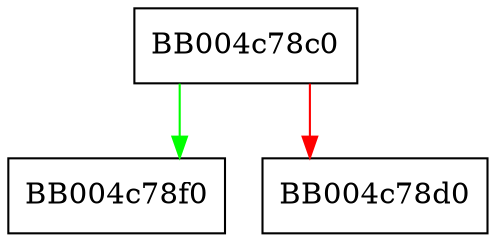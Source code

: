 digraph RECORD_LAYER_processed_read_pending {
  node [shape="box"];
  graph [splines=ortho];
  BB004c78c0 -> BB004c78f0 [color="green"];
  BB004c78c0 -> BB004c78d0 [color="red"];
}